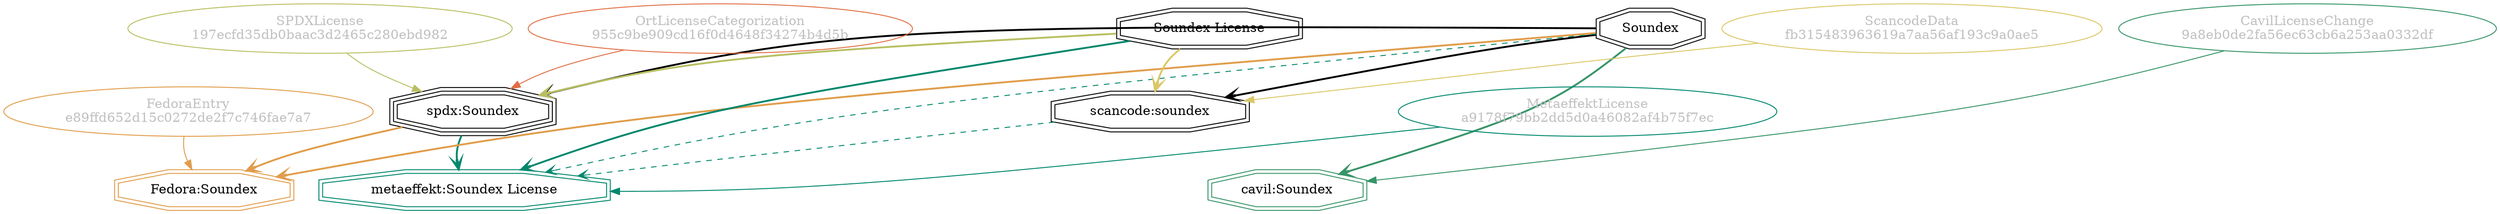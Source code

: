 strict digraph {
    node [shape=box];
    graph [splines=curved];
    3999 [label="SPDXLicense\n197ecfd35db0baac3d2465c280ebd982"
         ,fontcolor=gray
         ,color="#b8bf62"
         ,fillcolor="beige;1"
         ,shape=ellipse];
    4000 [label="spdx:Soundex"
         ,shape=tripleoctagon];
    4001 [label=Soundex
         ,shape=doubleoctagon];
    4002 [label="Soundex License"
         ,shape=doubleoctagon];
    8402 [label="FedoraEntry\ne89ffd652d15c0272de2f7c746fae7a7"
         ,fontcolor=gray
         ,color="#e09d4b"
         ,fillcolor="beige;1"
         ,shape=ellipse];
    8403 [label="Fedora:Soundex"
         ,color="#e09d4b"
         ,shape=doubleoctagon];
    23594 [label="ScancodeData\nfb315483963619a7aa56af193c9a0ae5"
          ,fontcolor=gray
          ,color="#dac767"
          ,fillcolor="beige;1"
          ,shape=ellipse];
    23595 [label="scancode:soundex"
          ,shape=doubleoctagon];
    35216 [label="OrtLicenseCategorization\n955c9be909cd16f0d4648f34274b4d5b"
          ,fontcolor=gray
          ,color="#e06f45"
          ,fillcolor="beige;1"
          ,shape=ellipse];
    37502 [label="CavilLicenseChange\n9a8eb0de2fa56ec63cb6a253aa0332df"
          ,fontcolor=gray
          ,color="#379469"
          ,fillcolor="beige;1"
          ,shape=ellipse];
    37503 [label="cavil:Soundex"
          ,color="#379469"
          ,shape=doubleoctagon];
    48345 [label="MetaeffektLicense\na9178f79bb2dd5d0a46082af4b75f7ec"
          ,fontcolor=gray
          ,color="#00876c"
          ,fillcolor="beige;1"
          ,shape=ellipse];
    48346 [label="metaeffekt:Soundex License"
          ,color="#00876c"
          ,shape=doubleoctagon];
    3999 -> 4000 [weight=0.5
                 ,color="#b8bf62"];
    4000 -> 8403 [style=bold
                 ,arrowhead=vee
                 ,weight=0.7
                 ,color="#e09d4b"];
    4000 -> 48346 [style=bold
                  ,arrowhead=vee
                  ,weight=0.7
                  ,color="#00876c"];
    4001 -> 4000 [style=bold
                 ,arrowhead=vee
                 ,weight=0.7];
    4001 -> 8403 [style=bold
                 ,arrowhead=vee
                 ,weight=0.7
                 ,color="#e09d4b"];
    4001 -> 23595 [style=bold
                  ,arrowhead=vee
                  ,weight=0.7];
    4001 -> 37503 [style=bold
                  ,arrowhead=vee
                  ,weight=0.7
                  ,color="#379469"];
    4001 -> 37503 [style=bold
                  ,arrowhead=vee
                  ,weight=0.7
                  ,color="#379469"];
    4001 -> 48346 [style=dashed
                  ,arrowhead=vee
                  ,weight=0.5
                  ,color="#00876c"];
    4002 -> 4000 [style=bold
                 ,arrowhead=vee
                 ,weight=0.7
                 ,color="#b8bf62"];
    4002 -> 23595 [style=bold
                  ,arrowhead=vee
                  ,weight=0.7
                  ,color="#dac767"];
    4002 -> 48346 [style=bold
                  ,arrowhead=vee
                  ,weight=0.7
                  ,color="#00876c"];
    8402 -> 8403 [weight=0.5
                 ,color="#e09d4b"];
    23594 -> 23595 [weight=0.5
                   ,color="#dac767"];
    23595 -> 48346 [style=dashed
                   ,arrowhead=vee
                   ,weight=0.5
                   ,color="#00876c"];
    35216 -> 4000 [weight=0.5
                  ,color="#e06f45"];
    37502 -> 37503 [weight=0.5
                   ,color="#379469"];
    48345 -> 48346 [weight=0.5
                   ,color="#00876c"];
}

